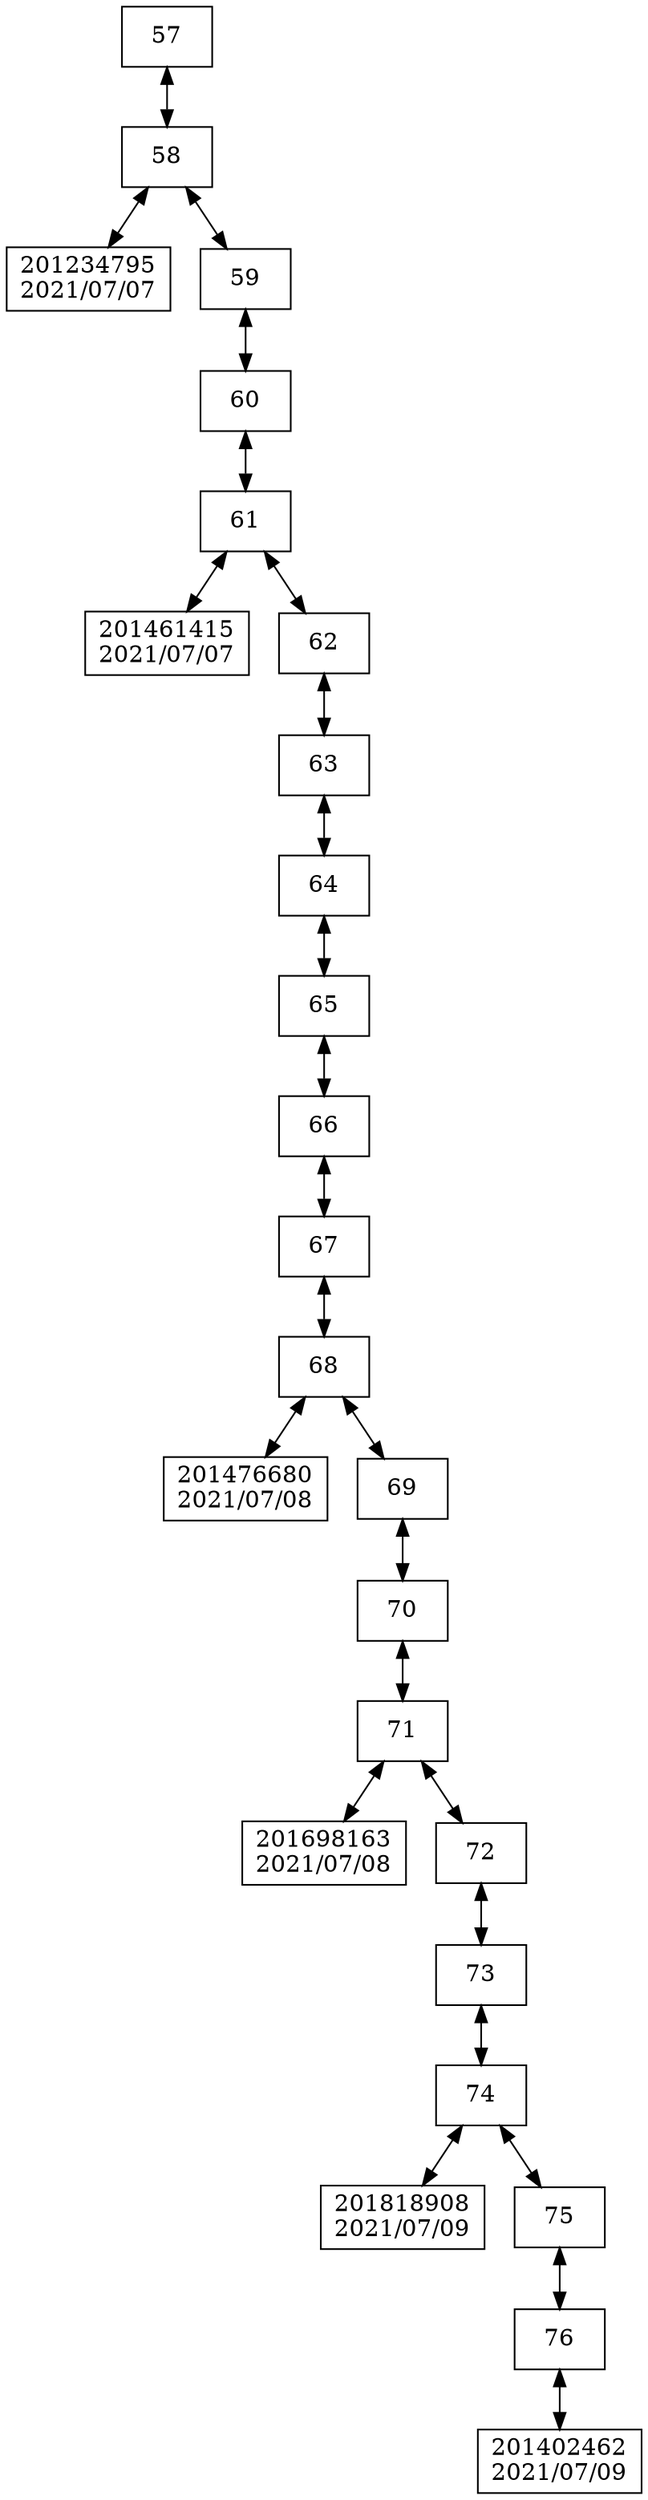 digraph G{
 rankdir = TB; 
node [shape=box]; 
compound=true; 
"57"[label="57"];
"58"[label="58"];
"201234795"[label="201234795
2021/07/07"];
"59"[label="59"];
"60"[label="60"];
"61"[label="61"];
"201461415"[label="201461415
2021/07/07"];
"62"[label="62"];
"63"[label="63"];
"64"[label="64"];
"65"[label="65"];
"66"[label="66"];
"67"[label="67"];
"68"[label="68"];
"201476680"[label="201476680
2021/07/08"];
"69"[label="69"];
"70"[label="70"];
"71"[label="71"];
"201698163"[label="201698163
2021/07/08"];
"72"[label="72"];
"73"[label="73"];
"74"[label="74"];
"201818908"[label="201818908
2021/07/09"];
"75"[label="75"];
"76"[label="76"];
"201402462"[label="201402462
2021/07/09"];
"57" -> "58"[dir="both"];
"58" -> "201234795"[dir="both"];
"58" -> "59"[dir="both"];
"59" -> "60"[dir="both"];
"60" -> "61"[dir="both"];
"61" -> "201461415"[dir="both"];
"61" -> "62"[dir="both"];
"62" -> "63"[dir="both"];
"63" -> "64"[dir="both"];
"64" -> "65"[dir="both"];
"65" -> "66"[dir="both"];
"66" -> "67"[dir="both"];
"67" -> "68"[dir="both"];
"68" -> "201476680"[dir="both"];
"68" -> "69"[dir="both"];
"69" -> "70"[dir="both"];
"70" -> "71"[dir="both"];
"71" -> "201698163"[dir="both"];
"71" -> "72"[dir="both"];
"72" -> "73"[dir="both"];
"73" -> "74"[dir="both"];
"74" -> "201818908"[dir="both"];
"74" -> "75"[dir="both"];
"75" -> "76"[dir="both"];
"76" -> "201402462"[dir="both"];

}

